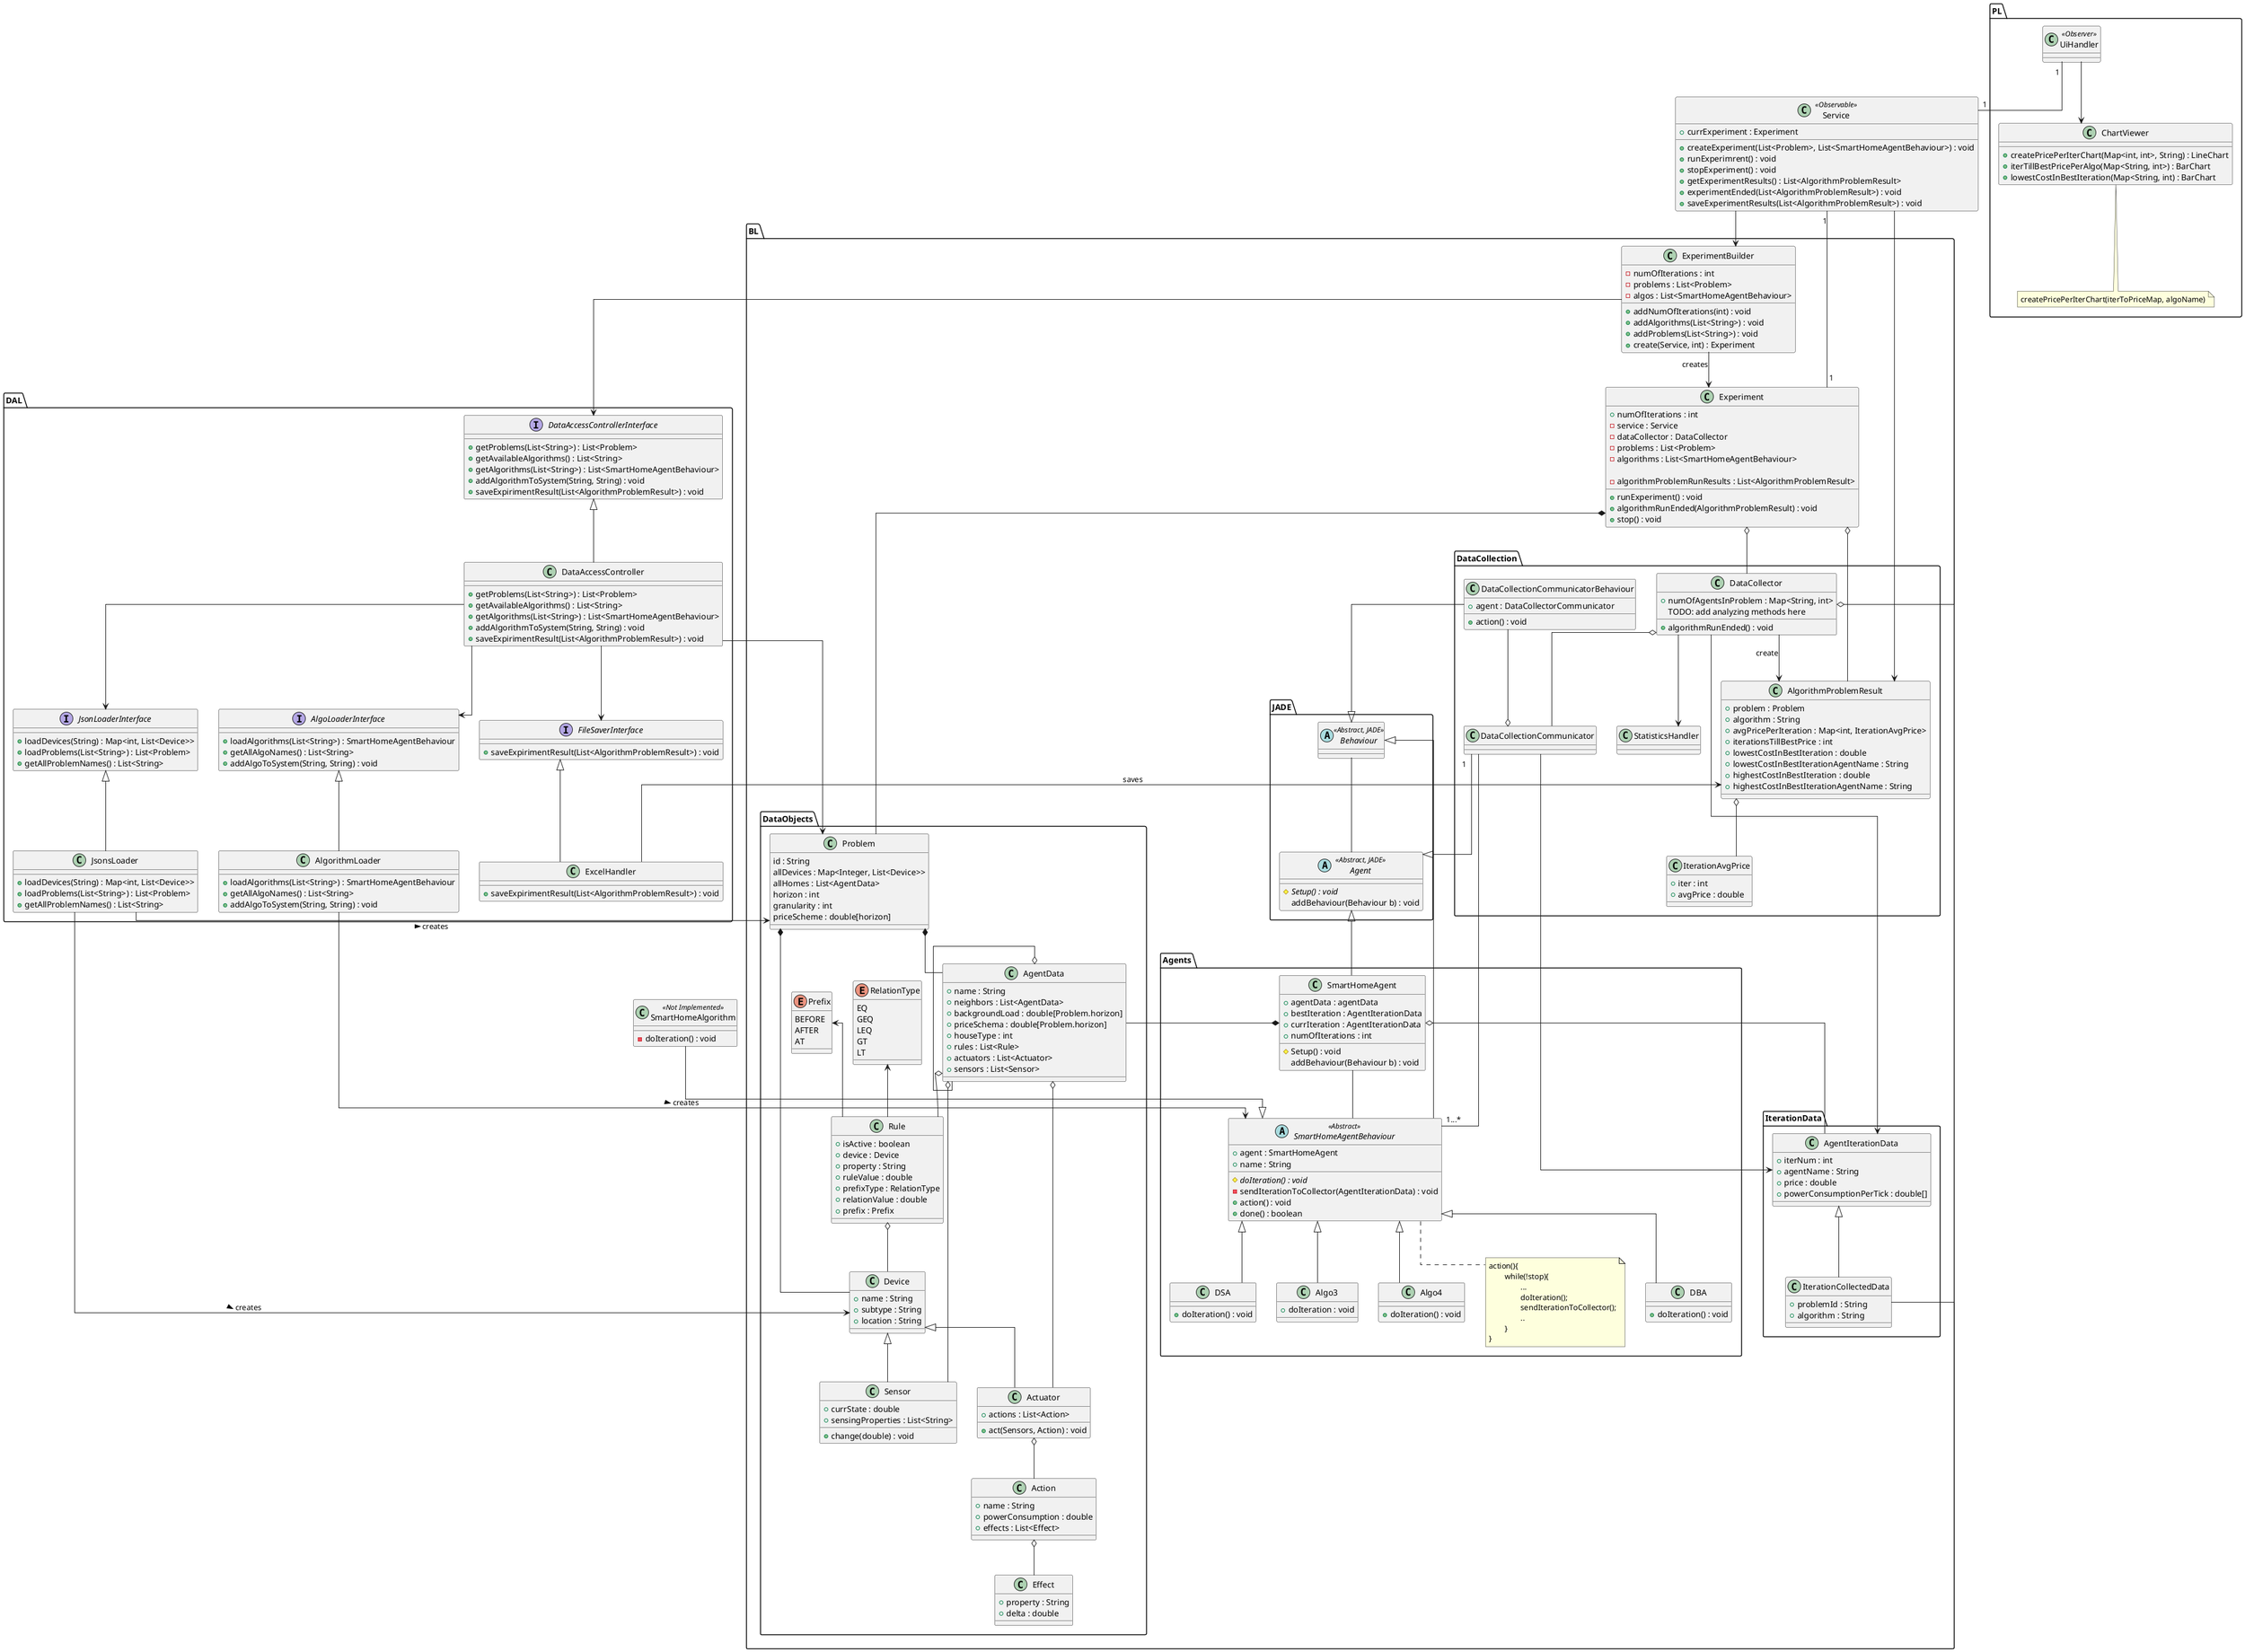 @startuml
'skinparam classAttributeIconSize 0
'left to right direction
skinparam linetype ortho


package BL {

	package JADE {

		abstract class Agent <<Abstract, JADE>> {
		    {abstract} #Setup() : void
		    addBehaviour(Behaviour b) : void
		}
		abstract class Behaviour <<Abstract, JADE>>
		Behaviour -- Agent
	}

	package DataObjects{
		
		class Device {
			+name : String
			+subtype : String
			+location : String
		}

		class Sensor {
			+currState : double
			+sensingProperties : List<String>
			+change(double) : void
		}

		class Actuator {
			+actions : List<Action>
			+act(Sensors, Action) : void
		}

		class Effect {
			+property : String
			+delta : double
		}

		class Action {
			+name : String
			+powerConsumption : double
			+effects : List<Effect>
		}

		enum RelationType {
			EQ
			GEQ
			LEQ
			GT
			LT
		}

		enum Prefix {
			BEFORE
			AFTER
			AT
		}

		class Rule {
			+isActive : boolean
			+device : Device
			+property : String
			+ruleValue : double
			+prefixType : RelationType
			+relationValue : double
			+prefix : Prefix
		}

		class AgentData {
			+name : String
			+neighbors : List<AgentData>
			+backgroundLoad : double[Problem.horizon]
			+priceSchema : double[Problem.horizon]
			+houseType : int
			+rules : List<Rule>
			+actuators : List<Actuator>
			+sensors : List<Sensor>
		}

		class Problem {
			id : String
			allDevices : Map<Integer, List<Device>>
			allHomes : List<AgentData>
			horizon : int
			granularity : int
			priceScheme : double[horizon]
		}

		Device <|-- Sensor
		Device <|-- Actuator

		Actuator o-- Action
		Action o-- Effect

		Problem *-- AgentData
		AgentData o-- Sensor
		AgentData o-- Actuator
		AgentData o- AgentData
		AgentData o-- Rule

		Prefix <-- Rule
		RelationType <-- Rule
		Rule o-- Device
	}

	package Agents {

		class SmartHomeAgent {
			+agentData : agentData
			+bestIteration : AgentIterationData
			+currIteration : AgentIterationData
			+numOfIterations : int
			#Setup() : void
			addBehaviour(Behaviour b) : void
		}

		Note "action(){\n\twhile(!stop){\n\t\t...\n\t\tdoIteration();\n\t\tsendIterationToCollector();\n\t\t..\n\t}\n}" as smabNote

		abstract class SmartHomeAgentBehaviour <<Abstract>> {
			+agent : SmartHomeAgent
			+name : String
			#{abstract} doIteration() : void
			-sendIterationToCollector(AgentIterationData) : void
			+action() : void
			+done() : boolean

		}

		class DBA {
			+doIteration() : void
		}

		class DSA {
			+doIteration() : void
		}

		class Algo3 {
			+doIteration : void
		}

		class Algo4 {
			+doIteration() : void
		}


		Agent <|-- SmartHomeAgent
		Behaviour <|-- SmartHomeAgentBehaviour
		SmartHomeAgent -- SmartHomeAgentBehaviour

		SmartHomeAgentBehaviour .. smabNote

		Problem *-- Device

		SmartHomeAgentBehaviour <|-- DBA
		SmartHomeAgentBehaviour <|-- DSA
		SmartHomeAgentBehaviour <|-- Algo3
		SmartHomeAgentBehaviour <|-- Algo4
	}

	package IterationData {

		class AgentIterationData {
			+iterNum : int
			+agentName : String
			+price : double
			+powerConsumptionPerTick : double[]
		}

		class IterationCollectedData {

			+problemId : String
			+algorithm : String
		} 

		AgentIterationData <|-- IterationCollectedData
	}

	package DataCollection {

		class DataCollector {
		    +numOfAgentsInProblem : Map<String, int>
		    +algorithmRunEnded() : void
		    TODO: add analyzing methods here
		}

		class DataCollectionCommunicator {

		}

		class DataCollectionCommunicatorBehaviour {
		    +agent : DataCollectorCommunicator
			+action() : void
		}

		class StatisticsHandler {

		}

		class IterationAvgPrice {
			+iter : int
			+avgPrice : double
		}


		class AlgorithmProblemResult {
			+problem : Problem
			+algorithm : String
			+avgPricePerIteration : Map<int, IterationAvgPrice>
			+iterationsTillBestPrice : int
			+lowestCostInBestIteration : double
			+lowestCostInBestIterationAgentName : String
			+highestCostInBestIteration : double
			+highestCostInBestIterationAgentName : String
		}

		DataCollector o-- DataCollectionCommunicator
		DataCollector o-- IterationCollectedData
		DataCollectionCommunicatorBehaviour --|> Behaviour
		DataCollectionCommunicatorBehaviour --o DataCollectionCommunicator
		DataCollector --> StatisticsHandler

		SmartHomeAgent o-- AgentIterationData
		AlgorithmProblemResult o-- IterationAvgPrice
	}

	class ExperimentBuilder {
		-numOfIterations : int
		-problems : List<Problem>
		-algos : List<SmartHomeAgentBehaviour>

		+addNumOfIterations(int) : void
		+addAlgorithms(List<String>) : void
		+addProblems(List<String>) : void
		+create(Service, int) : Experiment
	}

	class Experiment {
		+numOfIterations : int
		-service : Service
		-dataCollector : DataCollector
		-problems : List<Problem>
		-algorithms : List<SmartHomeAgentBehaviour>

		-algorithmProblemRunResults : List<AlgorithmProblemResult>
		+runExperiment() : void
		+algorithmRunEnded(AlgorithmProblemResult) : void
		+stop() : void
	}

	ExperimentBuilder --> Experiment : creates
	Experiment o-- DataCollector
	Experiment *-- Problem
	SmartHomeAgent *- AgentData
	DataCollector --> AlgorithmProblemResult : create

	Experiment o-- AlgorithmProblemResult

	DataCollectionCommunicator "1"--"1...*" SmartHomeAgentBehaviour
	DataCollectionCommunicator --> AgentIterationData
	DataCollector --> AgentIterationData
}

package PL {
	class UiHandler <<Observer>> {

	}

	class ChartViewer {
		+createPricePerIterChart(Map<int, int>, String) : LineChart
		+iterTillBestPricePerAlgo(Map<String, int>) : BarChart
		+lowestCostInBestIteration(Map<String, int) : BarChart
	}

	Note "createPricePerIterChart(iterToPriceMap, algoName)" as chartNote

	UiHandler --> ChartViewer
	ChartViewer .. chartNote
}

package DAL {

    interface FileSaverInterface {
    	+saveExpirimentResult(List<AlgorithmProblemResult>) : void
    }

	class ExcelHandler {
    	+saveExpirimentResult(List<AlgorithmProblemResult>) : void
	}

    interface JsonLoaderInterface {
        +loadDevices(String) : Map<int, List<Device>>
        +loadProblems(List<String>) : List<Problem>
        +getAllProblemNames() : List<String>
    }

	class JsonsLoader {
		+loadDevices(String) : Map<int, List<Device>>
        +loadProblems(List<String>) : List<Problem>
        +getAllProblemNames() : List<String>
	}

    interface AlgoLoaderInterface {
		+loadAlgorithms(List<String>) : SmartHomeAgentBehaviour
        +getAllAlgoNames() : List<String>
        +addAlgoToSystem(String, String) : void
    }

	class AlgorithmLoader {
		+loadAlgorithms(List<String>) : SmartHomeAgentBehaviour
        +getAllAlgoNames() : List<String>
        +addAlgoToSystem(String, String) : void
	}

    interface DataAccessControllerInterface {
        +getProblems(List<String>) : List<Problem>
        +getAvailableAlgorithms() : List<String>
        +getAlgorithms(List<String>) : List<SmartHomeAgentBehaviour>
        +addAlgorithmToSystem(String, String) : void
        +saveExpirimentResult(List<AlgorithmProblemResult>) : void
    }

	class DataAccessController {
		+getProblems(List<String>) : List<Problem>
		+getAvailableAlgorithms() : List<String>
		+getAlgorithms(List<String>) : List<SmartHomeAgentBehaviour>
		+addAlgorithmToSystem(String, String) : void
		+saveExpirimentResult(List<AlgorithmProblemResult>) : void
	}

	DataAccessController --> AlgoLoaderInterface
	DataAccessController --> JsonLoaderInterface
	DataAccessController --> FileSaverInterface

	JsonLoaderInterface <|-- JsonsLoader
	AlgoLoaderInterface <|-- AlgorithmLoader
	DataAccessControllerInterface <|-- DataAccessController
	FileSaverInterface <|-- ExcelHandler
}

class Service <<Observable>> {
		+currExperiment : Experiment
		+createExperiment(List<Problem>, List<SmartHomeAgentBehaviour>) : void
		+runExperimrent() : void
		+stopExperiment() : void
		+getExperimentResults() : List<AlgorithmProblemResult>
        +experimentEnded(List<AlgorithmProblemResult>) : void
        +saveExperimentResults(List<AlgorithmProblemResult>) : void
	}


class SmartHomeAlgorithm <<Not Implemented>> {
	-doIteration() : void
}

'**********out of package connections:************
Service "1"--"1" Experiment
Service --> AlgorithmProblemResult
Service --> ExperimentBuilder

JsonsLoader --> Device : creates >
JsonsLoader -> Problem : creates >
AlgorithmLoader --> SmartHomeAgentBehaviour : creates >
DataAccessController --> Problem
DataCollectionCommunicator --|> Agent

ExperimentBuilder --> DataAccessControllerInterface

ExcelHandler -> AlgorithmProblemResult : saves

SmartHomeAlgorithm --|> SmartHomeAgentBehaviour

UiHandler "1"--"1" Service


@enduml